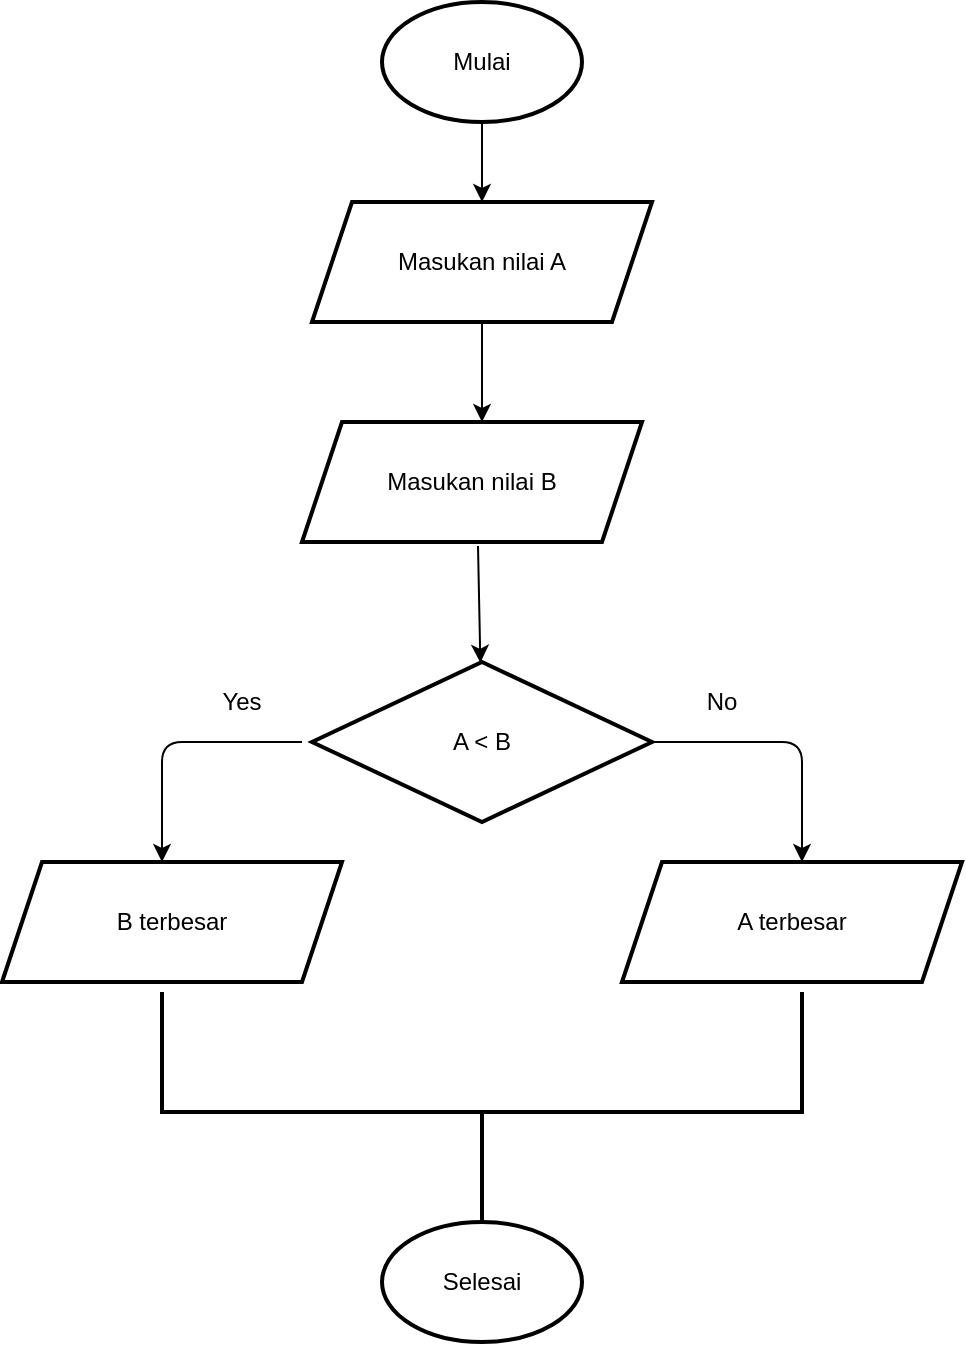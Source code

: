 <mxfile version="14.1.9" type="github">
  <diagram id="NoUx66-SbGA2ksaStOsI" name="Halaman-1">
    <mxGraphModel dx="868" dy="458" grid="1" gridSize="10" guides="1" tooltips="1" connect="1" arrows="1" fold="1" page="1" pageScale="1" pageWidth="827" pageHeight="1169" math="0" shadow="0">
      <root>
        <mxCell id="0" />
        <mxCell id="1" parent="0" />
        <mxCell id="qv8Weyhg2b3P6LnXBMLB-3" value="" style="edgeStyle=none;rounded=1;sketch=0;orthogonalLoop=1;jettySize=auto;html=1;" edge="1" parent="1" source="qv8Weyhg2b3P6LnXBMLB-1" target="qv8Weyhg2b3P6LnXBMLB-2">
          <mxGeometry relative="1" as="geometry" />
        </mxCell>
        <mxCell id="qv8Weyhg2b3P6LnXBMLB-1" value="Mulai" style="strokeWidth=2;html=1;shape=mxgraph.flowchart.start_1;whiteSpace=wrap;rounded=0;sketch=0;" vertex="1" parent="1">
          <mxGeometry x="350" y="110" width="100" height="60" as="geometry" />
        </mxCell>
        <mxCell id="qv8Weyhg2b3P6LnXBMLB-5" value="" style="edgeStyle=none;rounded=1;sketch=0;orthogonalLoop=1;jettySize=auto;html=1;" edge="1" parent="1" source="qv8Weyhg2b3P6LnXBMLB-2">
          <mxGeometry relative="1" as="geometry">
            <mxPoint x="400" y="320" as="targetPoint" />
          </mxGeometry>
        </mxCell>
        <mxCell id="qv8Weyhg2b3P6LnXBMLB-2" value="Masukan nilai A" style="shape=parallelogram;perimeter=parallelogramPerimeter;whiteSpace=wrap;html=1;fixedSize=1;rounded=0;strokeWidth=2;sketch=0;" vertex="1" parent="1">
          <mxGeometry x="315" y="210" width="170" height="60" as="geometry" />
        </mxCell>
        <mxCell id="qv8Weyhg2b3P6LnXBMLB-8" value="" style="edgeStyle=none;rounded=1;sketch=0;orthogonalLoop=1;jettySize=auto;html=1;" edge="1" parent="1" target="qv8Weyhg2b3P6LnXBMLB-7">
          <mxGeometry relative="1" as="geometry">
            <mxPoint x="398" y="382" as="sourcePoint" />
          </mxGeometry>
        </mxCell>
        <mxCell id="qv8Weyhg2b3P6LnXBMLB-6" value="Masukan nilai B" style="shape=parallelogram;perimeter=parallelogramPerimeter;whiteSpace=wrap;html=1;fixedSize=1;rounded=0;strokeWidth=2;sketch=0;" vertex="1" parent="1">
          <mxGeometry x="310" y="320" width="170" height="60" as="geometry" />
        </mxCell>
        <mxCell id="qv8Weyhg2b3P6LnXBMLB-10" value="" style="edgeStyle=none;rounded=1;sketch=0;orthogonalLoop=1;jettySize=auto;html=1;" edge="1" parent="1" source="qv8Weyhg2b3P6LnXBMLB-7">
          <mxGeometry relative="1" as="geometry">
            <mxPoint x="560" y="540" as="targetPoint" />
            <Array as="points">
              <mxPoint x="560" y="480" />
            </Array>
          </mxGeometry>
        </mxCell>
        <mxCell id="qv8Weyhg2b3P6LnXBMLB-7" value="A &amp;lt; B" style="rhombus;whiteSpace=wrap;html=1;rounded=0;strokeWidth=2;sketch=0;" vertex="1" parent="1">
          <mxGeometry x="315" y="440" width="170" height="80" as="geometry" />
        </mxCell>
        <mxCell id="qv8Weyhg2b3P6LnXBMLB-11" value="" style="edgeStyle=none;rounded=1;sketch=0;orthogonalLoop=1;jettySize=auto;html=1;" edge="1" parent="1">
          <mxGeometry relative="1" as="geometry">
            <mxPoint x="310" y="480" as="sourcePoint" />
            <mxPoint x="240" y="540" as="targetPoint" />
            <Array as="points">
              <mxPoint x="240" y="480" />
            </Array>
          </mxGeometry>
        </mxCell>
        <mxCell id="qv8Weyhg2b3P6LnXBMLB-12" value="Yes" style="text;html=1;strokeColor=none;fillColor=none;align=center;verticalAlign=middle;whiteSpace=wrap;rounded=0;sketch=0;" vertex="1" parent="1">
          <mxGeometry x="260" y="450" width="40" height="20" as="geometry" />
        </mxCell>
        <mxCell id="qv8Weyhg2b3P6LnXBMLB-13" value="No" style="text;html=1;strokeColor=none;fillColor=none;align=center;verticalAlign=middle;whiteSpace=wrap;rounded=0;sketch=0;" vertex="1" parent="1">
          <mxGeometry x="500" y="450" width="40" height="20" as="geometry" />
        </mxCell>
        <mxCell id="qv8Weyhg2b3P6LnXBMLB-14" value="B terbesar" style="shape=parallelogram;perimeter=parallelogramPerimeter;whiteSpace=wrap;html=1;fixedSize=1;rounded=0;strokeWidth=2;sketch=0;" vertex="1" parent="1">
          <mxGeometry x="160" y="540" width="170" height="60" as="geometry" />
        </mxCell>
        <mxCell id="qv8Weyhg2b3P6LnXBMLB-15" value="A terbesar" style="shape=parallelogram;perimeter=parallelogramPerimeter;whiteSpace=wrap;html=1;fixedSize=1;rounded=0;strokeWidth=2;sketch=0;" vertex="1" parent="1">
          <mxGeometry x="470" y="540" width="170" height="60" as="geometry" />
        </mxCell>
        <mxCell id="qv8Weyhg2b3P6LnXBMLB-16" value="" style="strokeWidth=2;html=1;shape=mxgraph.flowchart.annotation_2;align=left;labelPosition=right;pointerEvents=1;rounded=0;sketch=0;rotation=-90;" vertex="1" parent="1">
          <mxGeometry x="340" y="505" width="120" height="320" as="geometry" />
        </mxCell>
        <mxCell id="qv8Weyhg2b3P6LnXBMLB-17" value="Selesai" style="strokeWidth=2;html=1;shape=mxgraph.flowchart.start_1;whiteSpace=wrap;rounded=0;sketch=0;" vertex="1" parent="1">
          <mxGeometry x="350" y="720" width="100" height="60" as="geometry" />
        </mxCell>
      </root>
    </mxGraphModel>
  </diagram>
</mxfile>
